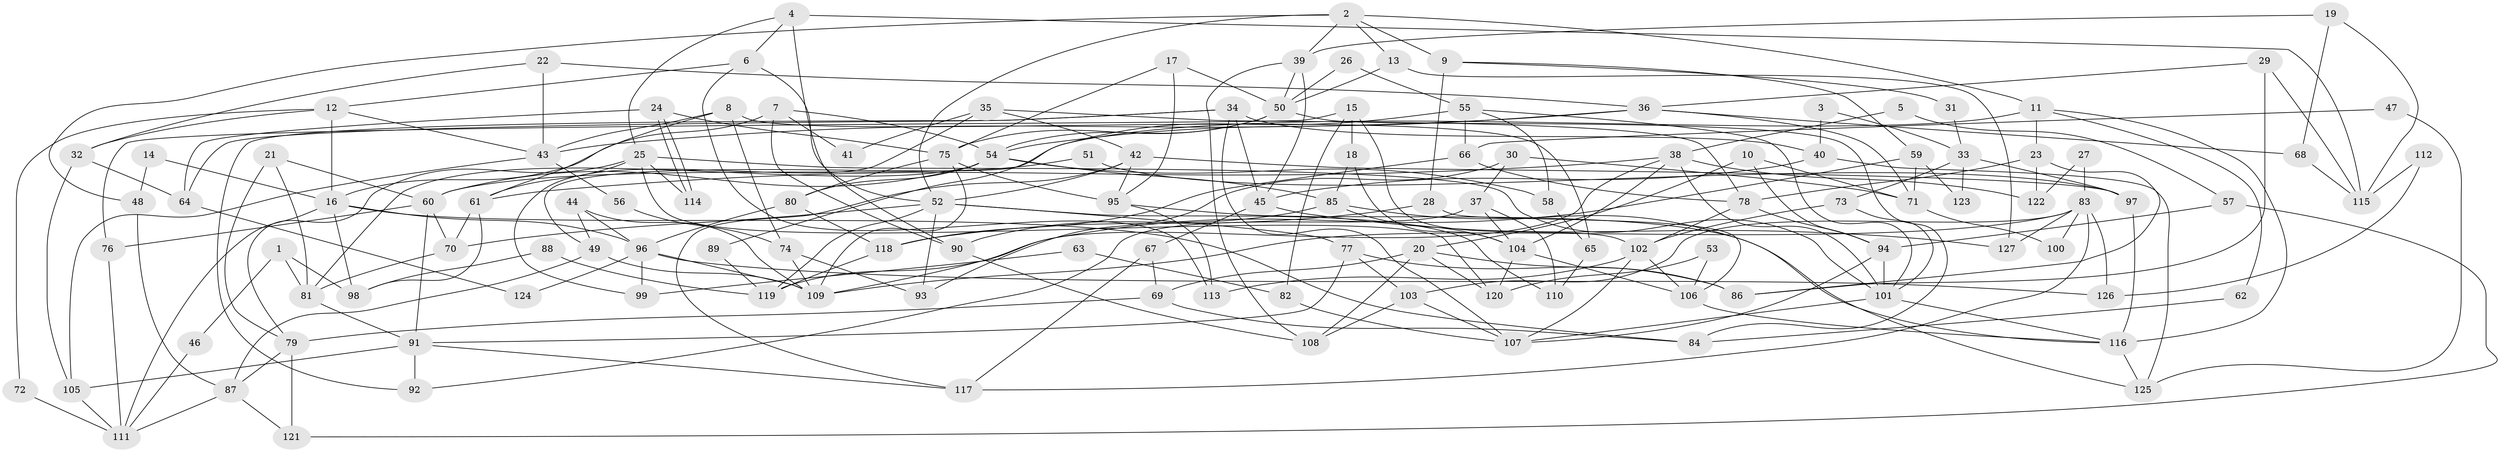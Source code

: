 // coarse degree distribution, {4: 0.12195121951219512, 6: 0.12195121951219512, 2: 0.04878048780487805, 7: 0.0975609756097561, 3: 0.0975609756097561, 5: 0.12195121951219512, 10: 0.17073170731707318, 9: 0.12195121951219512, 8: 0.04878048780487805, 11: 0.04878048780487805}
// Generated by graph-tools (version 1.1) at 2025/37/03/04/25 23:37:15]
// undirected, 127 vertices, 254 edges
graph export_dot {
  node [color=gray90,style=filled];
  1;
  2;
  3;
  4;
  5;
  6;
  7;
  8;
  9;
  10;
  11;
  12;
  13;
  14;
  15;
  16;
  17;
  18;
  19;
  20;
  21;
  22;
  23;
  24;
  25;
  26;
  27;
  28;
  29;
  30;
  31;
  32;
  33;
  34;
  35;
  36;
  37;
  38;
  39;
  40;
  41;
  42;
  43;
  44;
  45;
  46;
  47;
  48;
  49;
  50;
  51;
  52;
  53;
  54;
  55;
  56;
  57;
  58;
  59;
  60;
  61;
  62;
  63;
  64;
  65;
  66;
  67;
  68;
  69;
  70;
  71;
  72;
  73;
  74;
  75;
  76;
  77;
  78;
  79;
  80;
  81;
  82;
  83;
  84;
  85;
  86;
  87;
  88;
  89;
  90;
  91;
  92;
  93;
  94;
  95;
  96;
  97;
  98;
  99;
  100;
  101;
  102;
  103;
  104;
  105;
  106;
  107;
  108;
  109;
  110;
  111;
  112;
  113;
  114;
  115;
  116;
  117;
  118;
  119;
  120;
  121;
  122;
  123;
  124;
  125;
  126;
  127;
  1 -- 98;
  1 -- 81;
  1 -- 46;
  2 -- 52;
  2 -- 39;
  2 -- 9;
  2 -- 11;
  2 -- 13;
  2 -- 48;
  3 -- 40;
  3 -- 33;
  4 -- 90;
  4 -- 6;
  4 -- 25;
  4 -- 115;
  5 -- 57;
  5 -- 38;
  6 -- 52;
  6 -- 113;
  6 -- 12;
  7 -- 16;
  7 -- 54;
  7 -- 41;
  7 -- 90;
  8 -- 61;
  8 -- 43;
  8 -- 65;
  8 -- 74;
  9 -- 28;
  9 -- 31;
  9 -- 59;
  10 -- 71;
  10 -- 94;
  10 -- 20;
  11 -- 49;
  11 -- 23;
  11 -- 62;
  11 -- 116;
  12 -- 43;
  12 -- 16;
  12 -- 32;
  12 -- 72;
  13 -- 50;
  13 -- 127;
  14 -- 16;
  14 -- 48;
  15 -- 76;
  15 -- 102;
  15 -- 18;
  15 -- 82;
  16 -- 96;
  16 -- 84;
  16 -- 98;
  16 -- 111;
  17 -- 50;
  17 -- 95;
  17 -- 75;
  18 -- 85;
  18 -- 104;
  19 -- 39;
  19 -- 115;
  19 -- 68;
  20 -- 69;
  20 -- 86;
  20 -- 108;
  20 -- 120;
  21 -- 81;
  21 -- 79;
  21 -- 60;
  22 -- 36;
  22 -- 32;
  22 -- 43;
  23 -- 86;
  23 -- 78;
  23 -- 122;
  24 -- 114;
  24 -- 114;
  24 -- 64;
  24 -- 75;
  25 -- 120;
  25 -- 61;
  25 -- 79;
  25 -- 101;
  25 -- 114;
  26 -- 50;
  26 -- 55;
  27 -- 83;
  27 -- 122;
  28 -- 118;
  28 -- 106;
  29 -- 86;
  29 -- 115;
  29 -- 36;
  30 -- 37;
  30 -- 71;
  30 -- 93;
  31 -- 33;
  32 -- 105;
  32 -- 64;
  33 -- 73;
  33 -- 97;
  33 -- 123;
  34 -- 40;
  34 -- 107;
  34 -- 45;
  34 -- 64;
  34 -- 92;
  35 -- 42;
  35 -- 78;
  35 -- 41;
  35 -- 99;
  36 -- 54;
  36 -- 43;
  36 -- 68;
  36 -- 71;
  37 -- 104;
  37 -- 92;
  37 -- 110;
  38 -- 101;
  38 -- 109;
  38 -- 61;
  38 -- 104;
  38 -- 122;
  39 -- 45;
  39 -- 50;
  39 -- 108;
  40 -- 125;
  40 -- 45;
  42 -- 52;
  42 -- 95;
  42 -- 97;
  42 -- 117;
  43 -- 56;
  43 -- 105;
  44 -- 109;
  44 -- 49;
  44 -- 96;
  45 -- 127;
  45 -- 67;
  46 -- 111;
  47 -- 66;
  47 -- 125;
  48 -- 87;
  49 -- 109;
  49 -- 87;
  50 -- 54;
  50 -- 75;
  50 -- 84;
  51 -- 97;
  51 -- 60;
  52 -- 70;
  52 -- 93;
  52 -- 77;
  52 -- 110;
  52 -- 119;
  53 -- 106;
  53 -- 120;
  54 -- 60;
  54 -- 85;
  54 -- 58;
  54 -- 80;
  54 -- 81;
  55 -- 101;
  55 -- 58;
  55 -- 66;
  55 -- 89;
  56 -- 74;
  57 -- 121;
  57 -- 94;
  58 -- 65;
  59 -- 119;
  59 -- 71;
  59 -- 123;
  60 -- 70;
  60 -- 76;
  60 -- 91;
  61 -- 70;
  61 -- 98;
  62 -- 84;
  63 -- 99;
  63 -- 82;
  64 -- 124;
  65 -- 110;
  66 -- 78;
  66 -- 118;
  67 -- 117;
  67 -- 69;
  68 -- 115;
  69 -- 84;
  69 -- 79;
  70 -- 81;
  71 -- 100;
  72 -- 111;
  73 -- 101;
  73 -- 102;
  74 -- 109;
  74 -- 93;
  75 -- 80;
  75 -- 95;
  75 -- 109;
  76 -- 111;
  77 -- 91;
  77 -- 86;
  77 -- 103;
  78 -- 102;
  78 -- 94;
  79 -- 87;
  79 -- 121;
  80 -- 96;
  80 -- 118;
  81 -- 91;
  82 -- 107;
  83 -- 103;
  83 -- 109;
  83 -- 100;
  83 -- 117;
  83 -- 126;
  83 -- 127;
  85 -- 104;
  85 -- 90;
  85 -- 125;
  87 -- 111;
  87 -- 121;
  88 -- 98;
  88 -- 119;
  89 -- 119;
  90 -- 108;
  91 -- 117;
  91 -- 92;
  91 -- 105;
  94 -- 101;
  94 -- 107;
  95 -- 116;
  95 -- 113;
  96 -- 99;
  96 -- 109;
  96 -- 124;
  96 -- 126;
  97 -- 116;
  101 -- 107;
  101 -- 116;
  102 -- 107;
  102 -- 106;
  102 -- 113;
  103 -- 108;
  103 -- 107;
  104 -- 106;
  104 -- 120;
  105 -- 111;
  106 -- 116;
  112 -- 126;
  112 -- 115;
  116 -- 125;
  118 -- 119;
}
